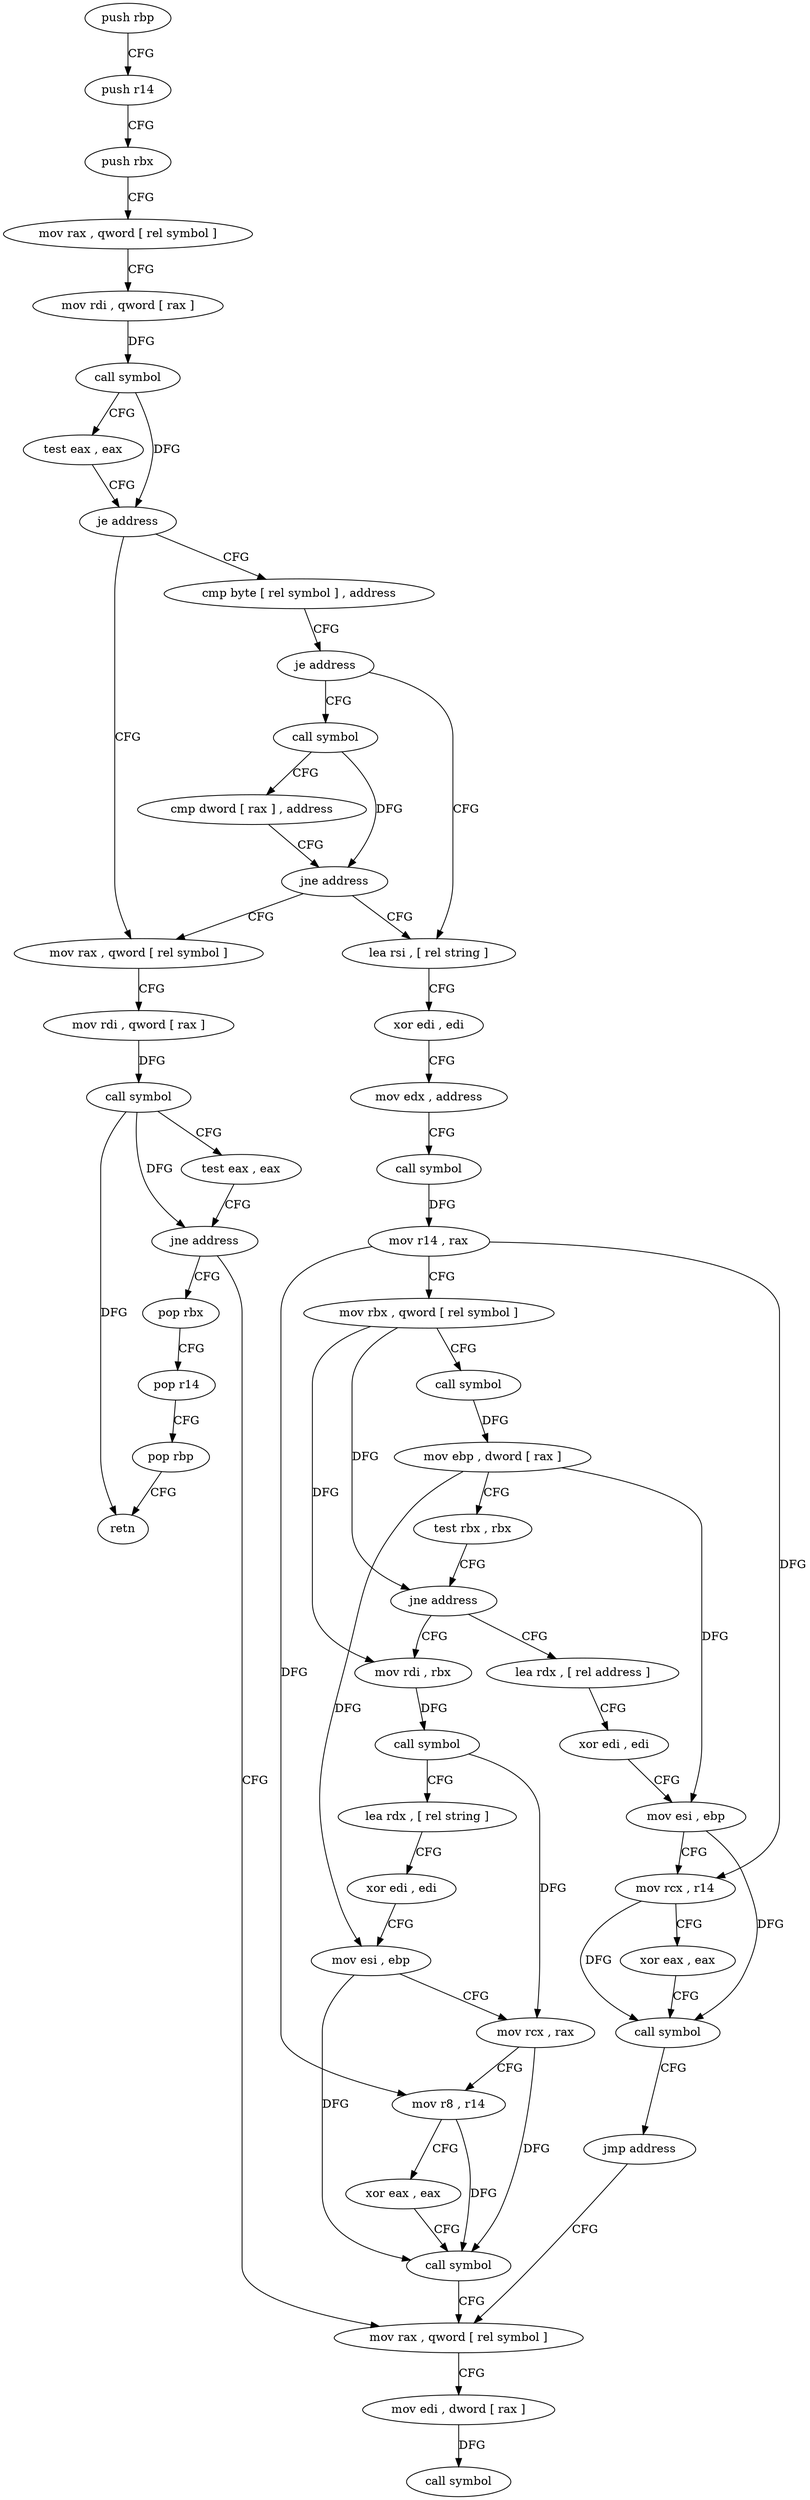 digraph "func" {
"156992" [label = "push rbp" ]
"156993" [label = "push r14" ]
"156995" [label = "push rbx" ]
"156996" [label = "mov rax , qword [ rel symbol ]" ]
"157003" [label = "mov rdi , qword [ rax ]" ]
"157006" [label = "call symbol" ]
"157011" [label = "test eax , eax" ]
"157013" [label = "je address" ]
"157034" [label = "mov rax , qword [ rel symbol ]" ]
"157015" [label = "cmp byte [ rel symbol ] , address" ]
"157041" [label = "mov rdi , qword [ rax ]" ]
"157044" [label = "call symbol" ]
"157049" [label = "test eax , eax" ]
"157051" [label = "jne address" ]
"157154" [label = "mov rax , qword [ rel symbol ]" ]
"157053" [label = "pop rbx" ]
"157022" [label = "je address" ]
"157058" [label = "lea rsi , [ rel string ]" ]
"157024" [label = "call symbol" ]
"157161" [label = "mov edi , dword [ rax ]" ]
"157163" [label = "call symbol" ]
"157054" [label = "pop r14" ]
"157056" [label = "pop rbp" ]
"157057" [label = "retn" ]
"157065" [label = "xor edi , edi" ]
"157067" [label = "mov edx , address" ]
"157072" [label = "call symbol" ]
"157077" [label = "mov r14 , rax" ]
"157080" [label = "mov rbx , qword [ rel symbol ]" ]
"157087" [label = "call symbol" ]
"157092" [label = "mov ebp , dword [ rax ]" ]
"157094" [label = "test rbx , rbx" ]
"157097" [label = "jne address" ]
"157122" [label = "mov rdi , rbx" ]
"157099" [label = "lea rdx , [ rel address ]" ]
"157029" [label = "cmp dword [ rax ] , address" ]
"157032" [label = "jne address" ]
"157125" [label = "call symbol" ]
"157130" [label = "lea rdx , [ rel string ]" ]
"157137" [label = "xor edi , edi" ]
"157139" [label = "mov esi , ebp" ]
"157141" [label = "mov rcx , rax" ]
"157144" [label = "mov r8 , r14" ]
"157147" [label = "xor eax , eax" ]
"157149" [label = "call symbol" ]
"157106" [label = "xor edi , edi" ]
"157108" [label = "mov esi , ebp" ]
"157110" [label = "mov rcx , r14" ]
"157113" [label = "xor eax , eax" ]
"157115" [label = "call symbol" ]
"157120" [label = "jmp address" ]
"156992" -> "156993" [ label = "CFG" ]
"156993" -> "156995" [ label = "CFG" ]
"156995" -> "156996" [ label = "CFG" ]
"156996" -> "157003" [ label = "CFG" ]
"157003" -> "157006" [ label = "DFG" ]
"157006" -> "157011" [ label = "CFG" ]
"157006" -> "157013" [ label = "DFG" ]
"157011" -> "157013" [ label = "CFG" ]
"157013" -> "157034" [ label = "CFG" ]
"157013" -> "157015" [ label = "CFG" ]
"157034" -> "157041" [ label = "CFG" ]
"157015" -> "157022" [ label = "CFG" ]
"157041" -> "157044" [ label = "DFG" ]
"157044" -> "157049" [ label = "CFG" ]
"157044" -> "157051" [ label = "DFG" ]
"157044" -> "157057" [ label = "DFG" ]
"157049" -> "157051" [ label = "CFG" ]
"157051" -> "157154" [ label = "CFG" ]
"157051" -> "157053" [ label = "CFG" ]
"157154" -> "157161" [ label = "CFG" ]
"157053" -> "157054" [ label = "CFG" ]
"157022" -> "157058" [ label = "CFG" ]
"157022" -> "157024" [ label = "CFG" ]
"157058" -> "157065" [ label = "CFG" ]
"157024" -> "157029" [ label = "CFG" ]
"157024" -> "157032" [ label = "DFG" ]
"157161" -> "157163" [ label = "DFG" ]
"157054" -> "157056" [ label = "CFG" ]
"157056" -> "157057" [ label = "CFG" ]
"157065" -> "157067" [ label = "CFG" ]
"157067" -> "157072" [ label = "CFG" ]
"157072" -> "157077" [ label = "DFG" ]
"157077" -> "157080" [ label = "CFG" ]
"157077" -> "157144" [ label = "DFG" ]
"157077" -> "157110" [ label = "DFG" ]
"157080" -> "157087" [ label = "CFG" ]
"157080" -> "157097" [ label = "DFG" ]
"157080" -> "157122" [ label = "DFG" ]
"157087" -> "157092" [ label = "DFG" ]
"157092" -> "157094" [ label = "CFG" ]
"157092" -> "157139" [ label = "DFG" ]
"157092" -> "157108" [ label = "DFG" ]
"157094" -> "157097" [ label = "CFG" ]
"157097" -> "157122" [ label = "CFG" ]
"157097" -> "157099" [ label = "CFG" ]
"157122" -> "157125" [ label = "DFG" ]
"157099" -> "157106" [ label = "CFG" ]
"157029" -> "157032" [ label = "CFG" ]
"157032" -> "157058" [ label = "CFG" ]
"157032" -> "157034" [ label = "CFG" ]
"157125" -> "157130" [ label = "CFG" ]
"157125" -> "157141" [ label = "DFG" ]
"157130" -> "157137" [ label = "CFG" ]
"157137" -> "157139" [ label = "CFG" ]
"157139" -> "157141" [ label = "CFG" ]
"157139" -> "157149" [ label = "DFG" ]
"157141" -> "157144" [ label = "CFG" ]
"157141" -> "157149" [ label = "DFG" ]
"157144" -> "157147" [ label = "CFG" ]
"157144" -> "157149" [ label = "DFG" ]
"157147" -> "157149" [ label = "CFG" ]
"157149" -> "157154" [ label = "CFG" ]
"157106" -> "157108" [ label = "CFG" ]
"157108" -> "157110" [ label = "CFG" ]
"157108" -> "157115" [ label = "DFG" ]
"157110" -> "157113" [ label = "CFG" ]
"157110" -> "157115" [ label = "DFG" ]
"157113" -> "157115" [ label = "CFG" ]
"157115" -> "157120" [ label = "CFG" ]
"157120" -> "157154" [ label = "CFG" ]
}
